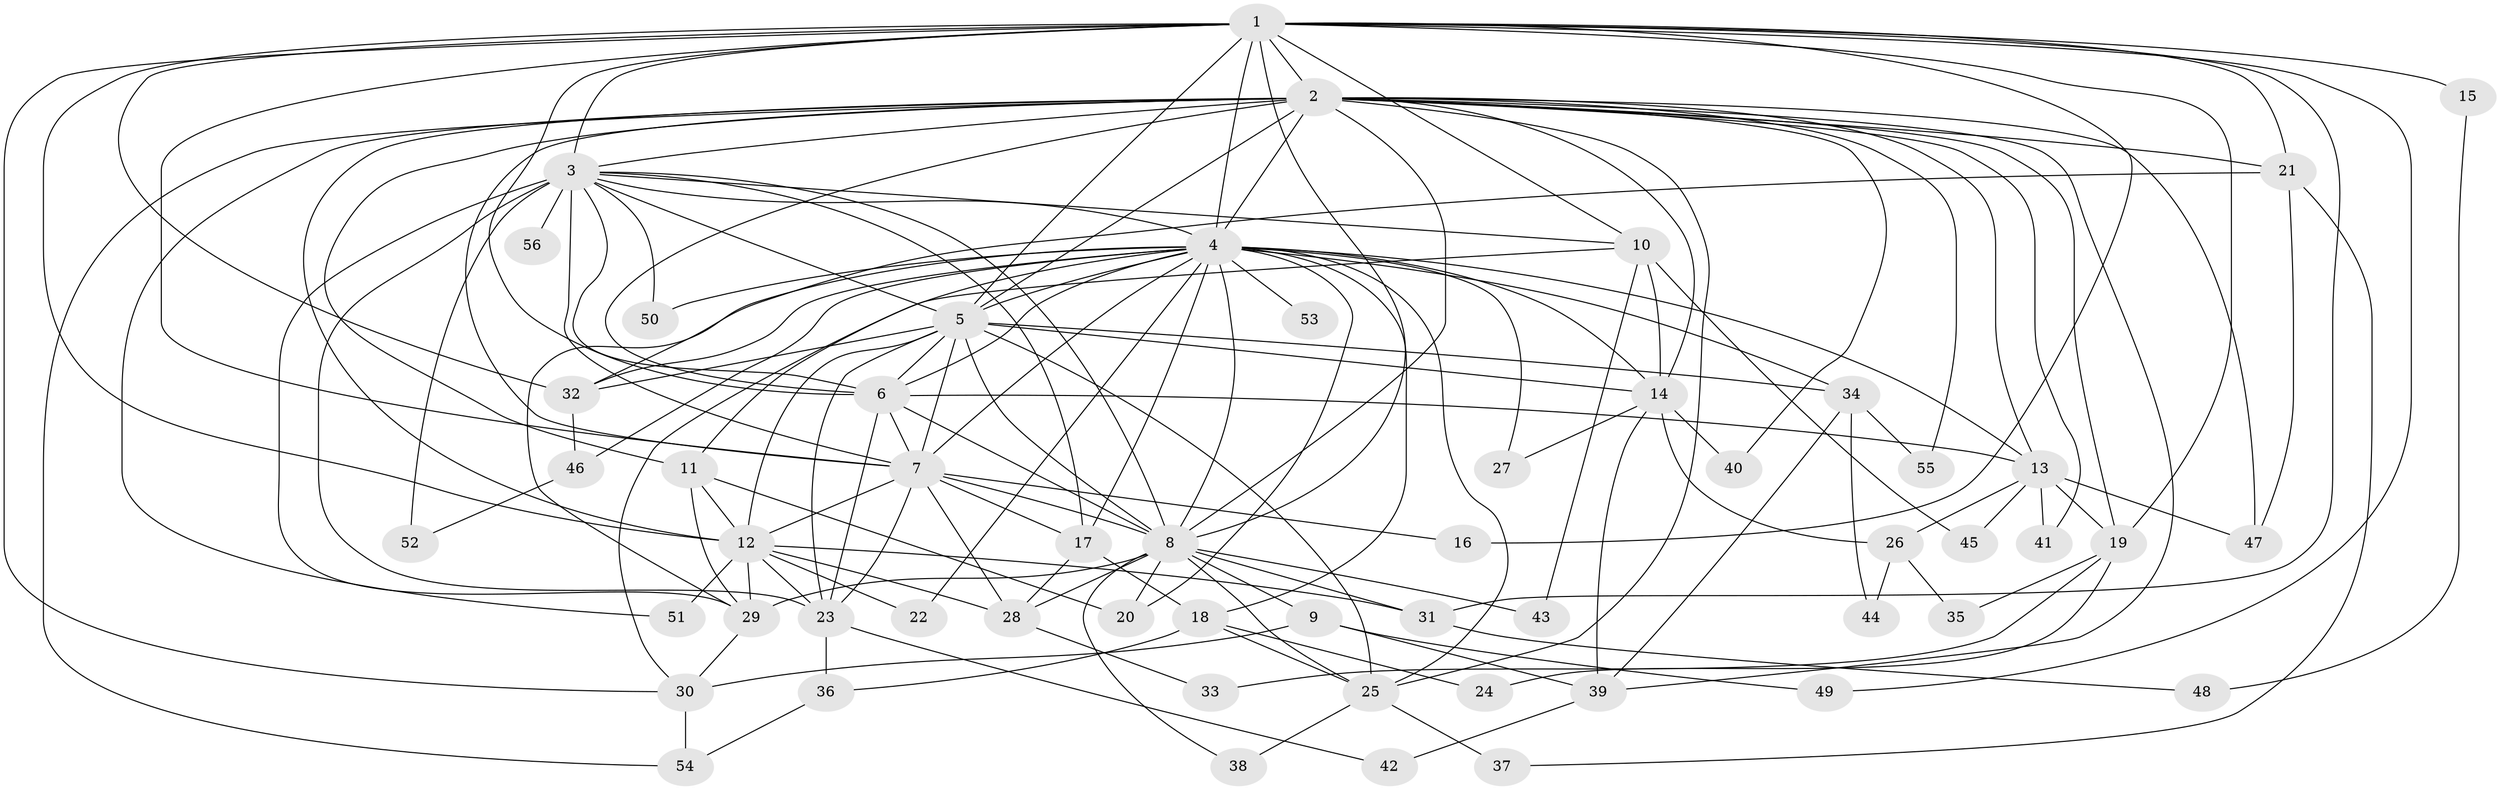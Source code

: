 // original degree distribution, {23: 0.008928571428571428, 19: 0.017857142857142856, 21: 0.008928571428571428, 28: 0.008928571428571428, 22: 0.008928571428571428, 14: 0.017857142857142856, 16: 0.008928571428571428, 20: 0.008928571428571428, 4: 0.08928571428571429, 6: 0.03571428571428571, 5: 0.09821428571428571, 9: 0.008928571428571428, 3: 0.15178571428571427, 2: 0.5178571428571429, 7: 0.008928571428571428}
// Generated by graph-tools (version 1.1) at 2025/34/03/09/25 02:34:50]
// undirected, 56 vertices, 149 edges
graph export_dot {
graph [start="1"]
  node [color=gray90,style=filled];
  1;
  2;
  3;
  4;
  5;
  6;
  7;
  8;
  9;
  10;
  11;
  12;
  13;
  14;
  15;
  16;
  17;
  18;
  19;
  20;
  21;
  22;
  23;
  24;
  25;
  26;
  27;
  28;
  29;
  30;
  31;
  32;
  33;
  34;
  35;
  36;
  37;
  38;
  39;
  40;
  41;
  42;
  43;
  44;
  45;
  46;
  47;
  48;
  49;
  50;
  51;
  52;
  53;
  54;
  55;
  56;
  1 -- 2 [weight=4.0];
  1 -- 3 [weight=2.0];
  1 -- 4 [weight=2.0];
  1 -- 5 [weight=2.0];
  1 -- 6 [weight=3.0];
  1 -- 7 [weight=4.0];
  1 -- 8 [weight=3.0];
  1 -- 10 [weight=2.0];
  1 -- 12 [weight=1.0];
  1 -- 15 [weight=1.0];
  1 -- 16 [weight=1.0];
  1 -- 19 [weight=1.0];
  1 -- 21 [weight=4.0];
  1 -- 30 [weight=1.0];
  1 -- 31 [weight=1.0];
  1 -- 32 [weight=1.0];
  1 -- 49 [weight=1.0];
  2 -- 3 [weight=3.0];
  2 -- 4 [weight=1.0];
  2 -- 5 [weight=1.0];
  2 -- 6 [weight=9.0];
  2 -- 7 [weight=2.0];
  2 -- 8 [weight=1.0];
  2 -- 11 [weight=1.0];
  2 -- 12 [weight=1.0];
  2 -- 13 [weight=2.0];
  2 -- 14 [weight=1.0];
  2 -- 19 [weight=2.0];
  2 -- 21 [weight=1.0];
  2 -- 25 [weight=1.0];
  2 -- 39 [weight=1.0];
  2 -- 40 [weight=1.0];
  2 -- 41 [weight=1.0];
  2 -- 47 [weight=1.0];
  2 -- 51 [weight=1.0];
  2 -- 54 [weight=1.0];
  2 -- 55 [weight=1.0];
  3 -- 4 [weight=1.0];
  3 -- 5 [weight=1.0];
  3 -- 6 [weight=1.0];
  3 -- 7 [weight=3.0];
  3 -- 8 [weight=1.0];
  3 -- 10 [weight=2.0];
  3 -- 17 [weight=1.0];
  3 -- 23 [weight=1.0];
  3 -- 29 [weight=1.0];
  3 -- 50 [weight=1.0];
  3 -- 52 [weight=1.0];
  3 -- 56 [weight=1.0];
  4 -- 5 [weight=1.0];
  4 -- 6 [weight=1.0];
  4 -- 7 [weight=3.0];
  4 -- 8 [weight=1.0];
  4 -- 11 [weight=1.0];
  4 -- 13 [weight=1.0];
  4 -- 14 [weight=1.0];
  4 -- 17 [weight=1.0];
  4 -- 18 [weight=1.0];
  4 -- 20 [weight=2.0];
  4 -- 22 [weight=1.0];
  4 -- 25 [weight=1.0];
  4 -- 27 [weight=1.0];
  4 -- 29 [weight=1.0];
  4 -- 32 [weight=1.0];
  4 -- 34 [weight=1.0];
  4 -- 46 [weight=1.0];
  4 -- 50 [weight=1.0];
  4 -- 53 [weight=1.0];
  5 -- 6 [weight=1.0];
  5 -- 7 [weight=3.0];
  5 -- 8 [weight=2.0];
  5 -- 12 [weight=7.0];
  5 -- 14 [weight=1.0];
  5 -- 23 [weight=1.0];
  5 -- 25 [weight=1.0];
  5 -- 32 [weight=1.0];
  5 -- 34 [weight=1.0];
  6 -- 7 [weight=2.0];
  6 -- 8 [weight=1.0];
  6 -- 13 [weight=1.0];
  6 -- 23 [weight=1.0];
  7 -- 8 [weight=2.0];
  7 -- 12 [weight=1.0];
  7 -- 16 [weight=1.0];
  7 -- 17 [weight=1.0];
  7 -- 23 [weight=1.0];
  7 -- 28 [weight=1.0];
  8 -- 9 [weight=1.0];
  8 -- 20 [weight=1.0];
  8 -- 25 [weight=1.0];
  8 -- 28 [weight=1.0];
  8 -- 29 [weight=1.0];
  8 -- 31 [weight=1.0];
  8 -- 38 [weight=1.0];
  8 -- 43 [weight=1.0];
  9 -- 30 [weight=1.0];
  9 -- 39 [weight=1.0];
  9 -- 49 [weight=1.0];
  10 -- 14 [weight=1.0];
  10 -- 30 [weight=1.0];
  10 -- 43 [weight=1.0];
  10 -- 45 [weight=1.0];
  11 -- 12 [weight=1.0];
  11 -- 20 [weight=1.0];
  11 -- 29 [weight=1.0];
  12 -- 22 [weight=1.0];
  12 -- 23 [weight=2.0];
  12 -- 28 [weight=1.0];
  12 -- 29 [weight=1.0];
  12 -- 31 [weight=1.0];
  12 -- 51 [weight=1.0];
  13 -- 19 [weight=1.0];
  13 -- 26 [weight=1.0];
  13 -- 41 [weight=1.0];
  13 -- 45 [weight=1.0];
  13 -- 47 [weight=1.0];
  14 -- 26 [weight=2.0];
  14 -- 27 [weight=1.0];
  14 -- 39 [weight=2.0];
  14 -- 40 [weight=1.0];
  15 -- 48 [weight=1.0];
  17 -- 18 [weight=1.0];
  17 -- 28 [weight=1.0];
  18 -- 24 [weight=1.0];
  18 -- 25 [weight=1.0];
  18 -- 36 [weight=1.0];
  19 -- 24 [weight=1.0];
  19 -- 33 [weight=1.0];
  19 -- 35 [weight=1.0];
  21 -- 32 [weight=1.0];
  21 -- 37 [weight=1.0];
  21 -- 47 [weight=1.0];
  23 -- 36 [weight=1.0];
  23 -- 42 [weight=1.0];
  25 -- 37 [weight=1.0];
  25 -- 38 [weight=1.0];
  26 -- 35 [weight=1.0];
  26 -- 44 [weight=1.0];
  28 -- 33 [weight=1.0];
  29 -- 30 [weight=1.0];
  30 -- 54 [weight=1.0];
  31 -- 48 [weight=1.0];
  32 -- 46 [weight=1.0];
  34 -- 39 [weight=1.0];
  34 -- 44 [weight=1.0];
  34 -- 55 [weight=1.0];
  36 -- 54 [weight=1.0];
  39 -- 42 [weight=1.0];
  46 -- 52 [weight=1.0];
}
